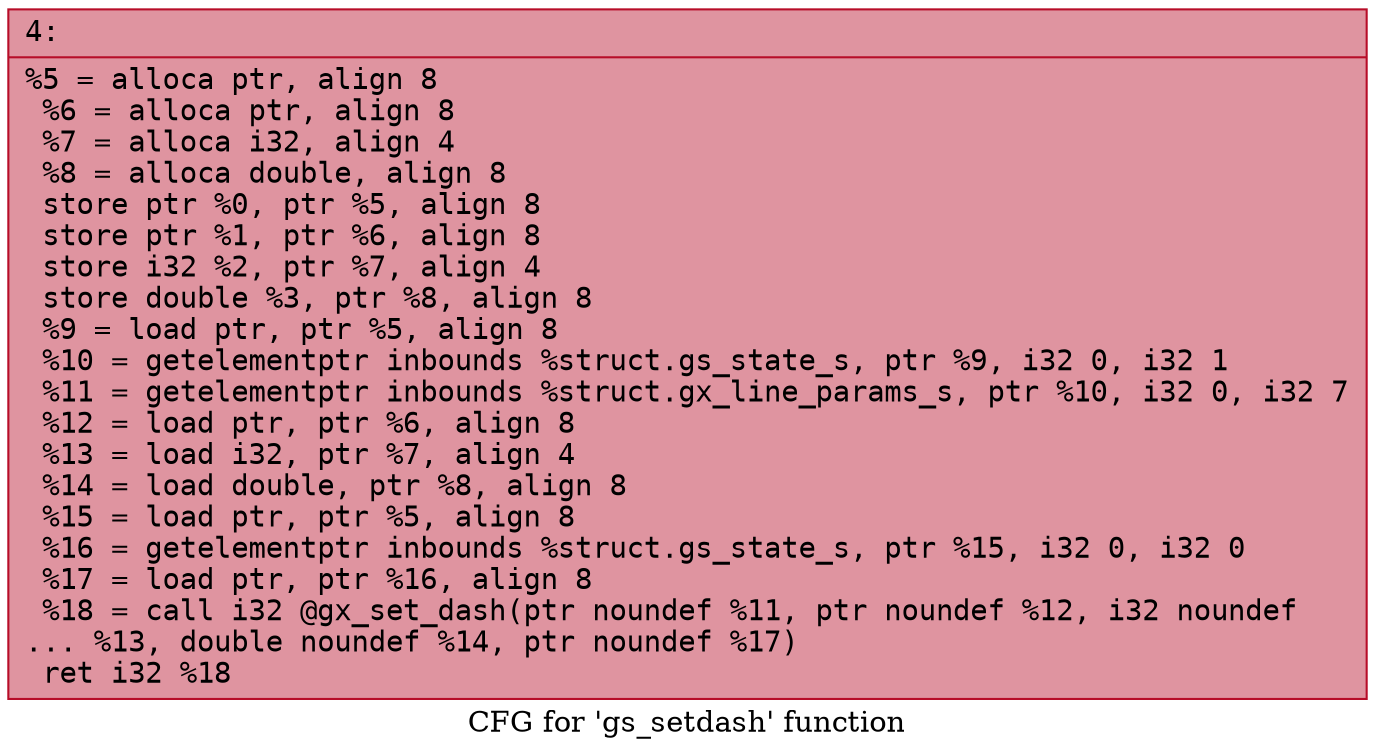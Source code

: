 digraph "CFG for 'gs_setdash' function" {
	label="CFG for 'gs_setdash' function";

	Node0x600003b1b430 [shape=record,color="#b70d28ff", style=filled, fillcolor="#b70d2870" fontname="Courier",label="{4:\l|  %5 = alloca ptr, align 8\l  %6 = alloca ptr, align 8\l  %7 = alloca i32, align 4\l  %8 = alloca double, align 8\l  store ptr %0, ptr %5, align 8\l  store ptr %1, ptr %6, align 8\l  store i32 %2, ptr %7, align 4\l  store double %3, ptr %8, align 8\l  %9 = load ptr, ptr %5, align 8\l  %10 = getelementptr inbounds %struct.gs_state_s, ptr %9, i32 0, i32 1\l  %11 = getelementptr inbounds %struct.gx_line_params_s, ptr %10, i32 0, i32 7\l  %12 = load ptr, ptr %6, align 8\l  %13 = load i32, ptr %7, align 4\l  %14 = load double, ptr %8, align 8\l  %15 = load ptr, ptr %5, align 8\l  %16 = getelementptr inbounds %struct.gs_state_s, ptr %15, i32 0, i32 0\l  %17 = load ptr, ptr %16, align 8\l  %18 = call i32 @gx_set_dash(ptr noundef %11, ptr noundef %12, i32 noundef\l... %13, double noundef %14, ptr noundef %17)\l  ret i32 %18\l}"];
}
